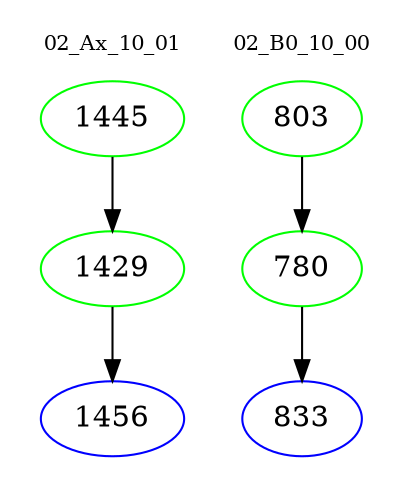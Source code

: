 digraph{
subgraph cluster_0 {
color = white
label = "02_Ax_10_01";
fontsize=10;
T0_1445 [label="1445", color="green"]
T0_1445 -> T0_1429 [color="black"]
T0_1429 [label="1429", color="green"]
T0_1429 -> T0_1456 [color="black"]
T0_1456 [label="1456", color="blue"]
}
subgraph cluster_1 {
color = white
label = "02_B0_10_00";
fontsize=10;
T1_803 [label="803", color="green"]
T1_803 -> T1_780 [color="black"]
T1_780 [label="780", color="green"]
T1_780 -> T1_833 [color="black"]
T1_833 [label="833", color="blue"]
}
}

